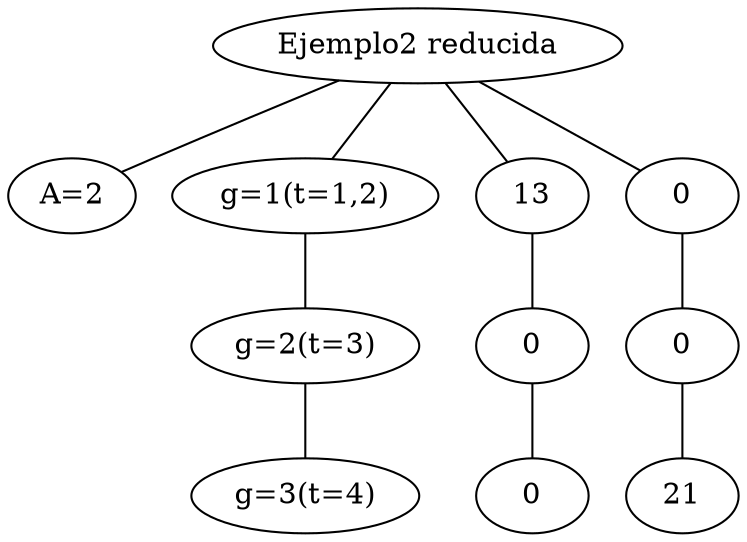 graph Ejemplo2 {
node [color=black];
nn00;
nn00 [label = "Ejemplo2 reducida";];
nna [label = "A=2";];
nn00 -- nna;
gt1 [label = "g=1(t=1,2)";];
nn00 -- gt1;
nn00 -- nn11;
nn11 [label = "13";];
nn00 -- nn12;
nn12 [label = "0";];
gt2 [label = "g=2(t=3)";];
gt1 -- gt2;
nn11 -- nn21;
nn21 [label = "0";];
nn12 -- nn22;
nn22 [label = "0";];
gt3 [label = "g=3(t=4)";];
gt2 -- gt3;
nn21 -- nn31;
nn31 [label = "0";];
nn22 -- nn32;
nn32 [label = "21";];
}
